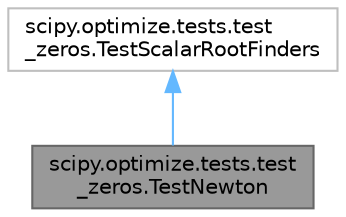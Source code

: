 digraph "scipy.optimize.tests.test_zeros.TestNewton"
{
 // LATEX_PDF_SIZE
  bgcolor="transparent";
  edge [fontname=Helvetica,fontsize=10,labelfontname=Helvetica,labelfontsize=10];
  node [fontname=Helvetica,fontsize=10,shape=box,height=0.2,width=0.4];
  Node1 [id="Node000001",label="scipy.optimize.tests.test\l_zeros.TestNewton",height=0.2,width=0.4,color="gray40", fillcolor="grey60", style="filled", fontcolor="black",tooltip=" "];
  Node2 -> Node1 [id="edge1_Node000001_Node000002",dir="back",color="steelblue1",style="solid",tooltip=" "];
  Node2 [id="Node000002",label="scipy.optimize.tests.test\l_zeros.TestScalarRootFinders",height=0.2,width=0.4,color="grey75", fillcolor="white", style="filled",URL="$d0/d63/classscipy_1_1optimize_1_1tests_1_1test__zeros_1_1TestScalarRootFinders.html",tooltip=" "];
}
